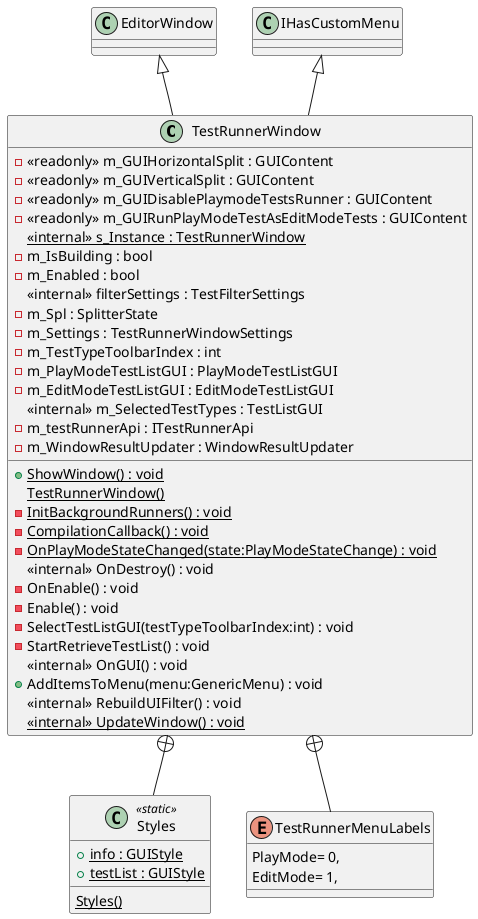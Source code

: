 @startuml
class TestRunnerWindow {
    - <<readonly>> m_GUIHorizontalSplit : GUIContent
    - <<readonly>> m_GUIVerticalSplit : GUIContent
    - <<readonly>> m_GUIDisablePlaymodeTestsRunner : GUIContent
    - <<readonly>> m_GUIRunPlayModeTestAsEditModeTests : GUIContent
    <<internal>> {static} s_Instance : TestRunnerWindow
    - m_IsBuilding : bool
    - m_Enabled : bool
    <<internal>> filterSettings : TestFilterSettings
    - m_Spl : SplitterState
    - m_Settings : TestRunnerWindowSettings
    - m_TestTypeToolbarIndex : int
    - m_PlayModeTestListGUI : PlayModeTestListGUI
    - m_EditModeTestListGUI : EditModeTestListGUI
    <<internal>> m_SelectedTestTypes : TestListGUI
    - m_testRunnerApi : ITestRunnerApi
    - m_WindowResultUpdater : WindowResultUpdater
    + {static} ShowWindow() : void
    {static} TestRunnerWindow()
    - {static} InitBackgroundRunners() : void
    - {static} CompilationCallback() : void
    - {static} OnPlayModeStateChanged(state:PlayModeStateChange) : void
    <<internal>> OnDestroy() : void
    - OnEnable() : void
    - Enable() : void
    - SelectTestListGUI(testTypeToolbarIndex:int) : void
    - StartRetrieveTestList() : void
    <<internal>> OnGUI() : void
    + AddItemsToMenu(menu:GenericMenu) : void
    <<internal>> RebuildUIFilter() : void
    <<internal>> {static} UpdateWindow() : void
}
class Styles <<static>> {
    + {static} info : GUIStyle
    + {static} testList : GUIStyle
    {static} Styles()
}
enum TestRunnerMenuLabels {
    PlayMode= 0,
    EditMode= 1,
}
EditorWindow <|-- TestRunnerWindow
IHasCustomMenu <|-- TestRunnerWindow
TestRunnerWindow +-- Styles
TestRunnerWindow +-- TestRunnerMenuLabels
@enduml
